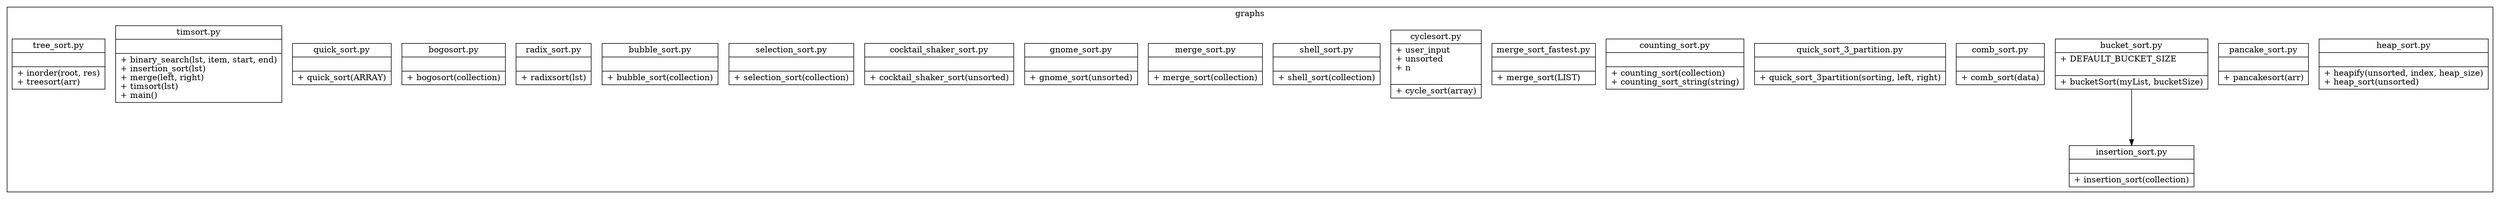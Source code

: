 digraph G {
    ranksep=1;
    node [shape=record];
    subgraph cluster_root {
    label="graphs";
        "heap_sort.py" [label="{heap_sort.py|\l|+ heapify(unsorted, index, heap_size)\l+ heap_sort(unsorted)\l}"];
        "pancake_sort.py" [label="{pancake_sort.py|\l|+ pancakesort(arr)\l}"];
        "insertion_sort.py" [label="{insertion_sort.py|\l|+ insertion_sort(collection)\l}"];
        "bucket_sort.py" [label="{bucket_sort.py|+ DEFAULT_BUCKET_SIZE\l\l|+ bucketSort(myList, bucketSize)\l}"];
        "comb_sort.py" [label="{comb_sort.py|\l|+ comb_sort(data)\l}"];
        "quick_sort_3_partition.py" [label="{quick_sort_3_partition.py|\l|+ quick_sort_3partition(sorting, left, right)\l}"];
        "counting_sort.py" [label="{counting_sort.py|\l|+ counting_sort(collection)\l+ counting_sort_string(string)\l}"];
        "merge_sort_fastest.py" [label="{merge_sort_fastest.py|\l|+ merge_sort(LIST)\l}"];
        "cyclesort.py" [label="{cyclesort.py|+ user_input\l+ unsorted\l+ n\l\l|+ cycle_sort(array)\l}"];
        "shell_sort.py" [label="{shell_sort.py|\l|+ shell_sort(collection)\l}"];
        "merge_sort.py" [label="{merge_sort.py|\l|+ merge_sort(collection)\l}"];
        "gnome_sort.py" [label="{gnome_sort.py|\l|+ gnome_sort(unsorted)\l}"];
        "cocktail_shaker_sort.py" [label="{cocktail_shaker_sort.py|\l|+ cocktail_shaker_sort(unsorted)\l}"];
        "selection_sort.py" [label="{selection_sort.py|\l|+ selection_sort(collection)\l}"];
        "bubble_sort.py" [label="{bubble_sort.py|\l|+ bubble_sort(collection)\l}"];
        "radix_sort.py" [label="{radix_sort.py|\l|+ radixsort(lst)\l}"];
        "bogosort.py" [label="{bogosort.py|\l|+ bogosort(collection)\l}"];
        "quick_sort.py" [label="{quick_sort.py|\l|+ quick_sort(ARRAY)\l}"];
        "timsort.py" [label="{timsort.py|\l|+ binary_search(lst, item, start, end)\l+ insertion_sort(lst)\l+ merge(left, right)\l+ timsort(lst)\l+ main()\l}"];
        "tree_sort.py" [label="{tree_sort.py|\l|+ inorder(root, res)\l+ treesort(arr)\l}"];
    }

    "bucket_sort.py" -> "insertion_sort.py";
    
}
